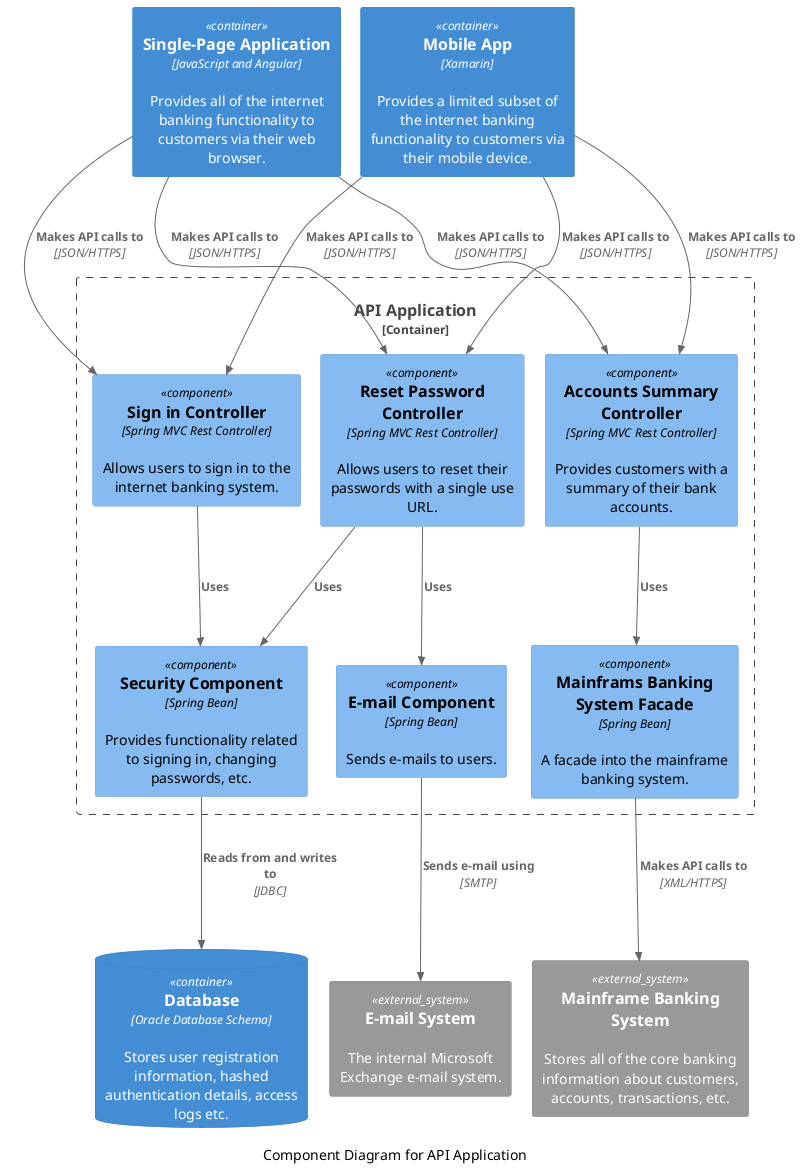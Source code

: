 @startuml component
!include <C4/C4_Component>

skinparam nodesep 20
skinparam ranksep 100

together {
  Container(spa, "Single-Page Application", "JavaScript and Angular", "Provides all of the internet banking functionality to customers via their web browser.")
  Container(mobileApp, "Mobile App", "Xamarin", "Provides a limited subset of the internet banking functionality to customers via their mobile device.")
}

Container_Boundary(api, "API Application") {
  Component(signIn, "Sign in Controller", "Spring MVC Rest Controller", "Allows users to sign in to the internet banking system.")
  Component(resetPwd, "Reset Password Controller", "Spring MVC Rest Controller", "Allows users to reset their passwords with a single use URL.")
  Component(account, "Accounts Summary Controller", "Spring MVC Rest Controller", "Provides customers with a summary of their bank accounts.")
  Component(securityComponent, "Security Component", "Spring Bean", "Provides functionality related to signing in, changing passwords, etc.")
  Component(emailComponent, "E-mail Component", "Spring Bean", "Sends e-mails to users.")
  Component(facade, "Mainframs Banking System Facade", "Spring Bean", "A facade into the mainframe banking system.")
}

ContainerDb(db, "Database", "Oracle Database Schema", "Stores user registration information, hashed authentication details, access logs etc.")

System_Ext(mainframe, "Mainframe Banking System", "Stores all of the core banking information about customers, accounts, transactions, etc.")
System_Ext(email, "E-mail System", "The internal Microsoft Exchange e-mail system.")

Rel(spa, signIn, "Makes API calls to", "JSON/HTTPS")
Rel(spa, resetPwd, "Makes API calls to", "JSON/HTTPS")
Rel(spa, account, "Makes API calls to", "JSON/HTTPS")

Rel(mobileApp, signIn, "Makes API calls to", "JSON/HTTPS")
Rel(mobileApp, resetPwd, "Makes API calls to", "JSON/HTTPS")
Rel(mobileApp, account, "Makes API calls to", "JSON/HTTPS")

Rel(signIn, securityComponent, "Uses")
Rel(resetPwd, securityComponent, "Uses")
Rel(resetPwd, emailComponent, "Uses")
Rel(account, facade, "Uses")

Rel(securityComponent, db, "Reads from and writes to", "JDBC")
Rel(emailComponent, email, "Sends e-mail using", "SMTP")
Rel(facade, mainframe, "Makes API calls to", "XML/HTTPS")

caption Component Diagram for API Application

@enduml
